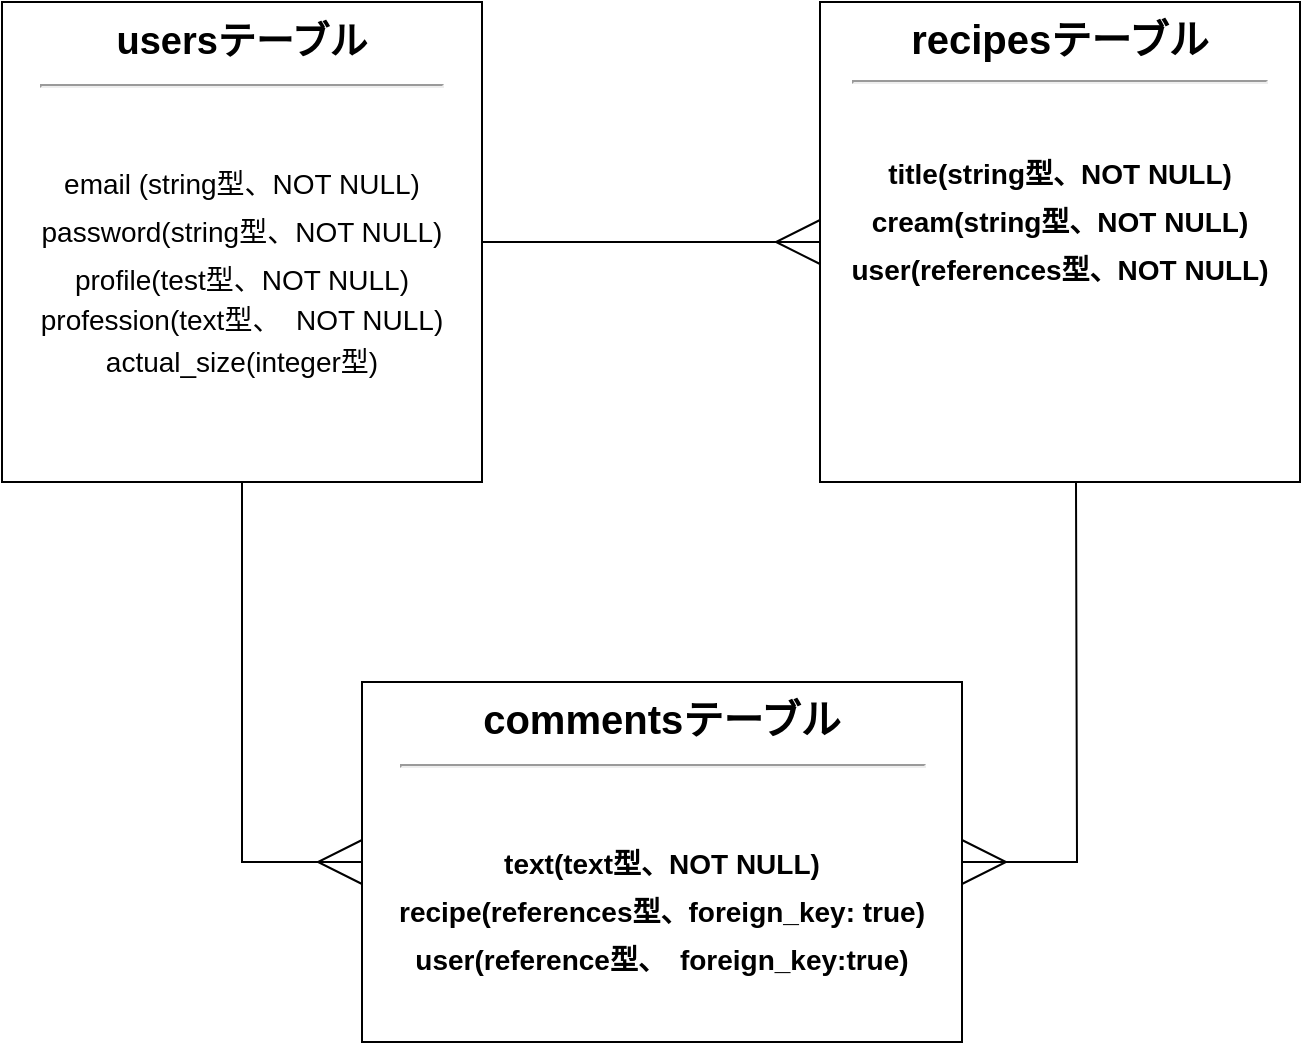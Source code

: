 <mxfile>
    <diagram id="pt0HMZq82Z7VqUQ5neVN" name="ページ1">
        <mxGraphModel dx="728" dy="680" grid="1" gridSize="10" guides="1" tooltips="1" connect="1" arrows="1" fold="1" page="1" pageScale="1" pageWidth="827" pageHeight="1169" math="0" shadow="0">
            <root>
                <mxCell id="0"/>
                <mxCell id="1" parent="0"/>
                <mxCell id="51" value="commentsテーブル&lt;hr&gt;&lt;br&gt;&lt;font style=&quot;font-size: 14px&quot;&gt;text(text型、NOT NULL)&lt;br&gt;recipe(references型、foreign_key: true)&lt;br&gt;user(reference型、　foreign_key:true)&lt;/font&gt;" style="rounded=0;whiteSpace=wrap;html=1;sketch=0;verticalAlign=top;fontStyle=1;fontSize=20;" vertex="1" parent="1">
                    <mxGeometry x="220" y="380" width="300" height="180" as="geometry"/>
                </mxCell>
                <mxCell id="52" value="recipesテーブル&lt;hr style=&quot;font-size: 15px&quot;&gt;&lt;br&gt;&lt;font style=&quot;font-size: 14px&quot;&gt;title(string型、NOT NULL)&lt;br&gt;cream(string型、NOT NULL)&lt;br&gt;user(references型、NOT NULL)&lt;/font&gt;" style="rounded=0;whiteSpace=wrap;html=1;sketch=0;verticalAlign=top;fontStyle=1;fontSize=20;" vertex="1" parent="1">
                    <mxGeometry x="449" y="40" width="240" height="240" as="geometry"/>
                </mxCell>
                <mxCell id="55" value="&lt;font style=&quot;font-size: 19px&quot;&gt;usersテーブル&lt;/font&gt;&lt;hr style=&quot;font-size: 19px&quot;&gt;&lt;font&gt;&lt;br&gt;&lt;font&gt;&lt;span style=&quot;font-weight: normal&quot;&gt;&lt;font style=&quot;font-size: 14px&quot;&gt;email (string型、NOT NULL)&lt;br&gt;password(string型、NOT NULL)&lt;br&gt;profile(test型、NOT NULL)&lt;br&gt;&lt;/font&gt;&lt;/span&gt;&lt;div style=&quot;font-weight: normal ; font-size: 14px ; line-height: 21px&quot;&gt;profession(text型、&amp;nbsp; NOT NULL)&lt;/div&gt;&lt;div style=&quot;font-weight: normal ; font-size: 14px ; line-height: 21px&quot;&gt;actual_size(integer型)&lt;/div&gt;&lt;span style=&quot;font-weight: normal&quot;&gt;&lt;font style=&quot;font-size: 14px&quot;&gt;&lt;br&gt;&lt;/font&gt;&lt;/span&gt;&lt;/font&gt;&lt;/font&gt;" style="rounded=0;whiteSpace=wrap;html=1;sketch=0;verticalAlign=top;fontStyle=1;fontSize=20;" vertex="1" parent="1">
                    <mxGeometry x="40" y="40" width="240" height="240" as="geometry"/>
                </mxCell>
                <mxCell id="62" value="" style="edgeStyle=entityRelationEdgeStyle;fontSize=12;html=1;endArrow=ERmany;entryX=0;entryY=0.5;entryDx=0;entryDy=0;exitX=1;exitY=0.5;exitDx=0;exitDy=0;endSize=20;" edge="1" parent="1" source="55" target="52">
                    <mxGeometry width="100" height="100" relative="1" as="geometry">
                        <mxPoint x="290" y="260" as="sourcePoint"/>
                        <mxPoint x="390" y="160" as="targetPoint"/>
                    </mxGeometry>
                </mxCell>
                <mxCell id="69" value="" style="fontSize=12;html=1;endArrow=ERmany;edgeStyle=elbowEdgeStyle;rounded=0;exitX=0.5;exitY=1;exitDx=0;exitDy=0;endFill=0;endSize=20;" edge="1" parent="1" source="55" target="51">
                    <mxGeometry width="100" height="100" relative="1" as="geometry">
                        <mxPoint x="133" y="340" as="sourcePoint"/>
                        <mxPoint x="200" y="350" as="targetPoint"/>
                        <Array as="points">
                            <mxPoint x="160" y="470"/>
                        </Array>
                    </mxGeometry>
                </mxCell>
                <mxCell id="70" value="" style="fontSize=12;html=1;endArrow=none;endSize=20;edgeStyle=orthogonalEdgeStyle;rounded=0;startArrow=ERmany;startFill=0;endFill=0;exitX=1;exitY=0.5;exitDx=0;exitDy=0;targetPerimeterSpacing=20;sourcePerimeterSpacing=0;startSize=20;" edge="1" parent="1" source="51">
                    <mxGeometry width="100" height="100" relative="1" as="geometry">
                        <mxPoint x="577" y="520" as="sourcePoint"/>
                        <mxPoint x="577" y="280" as="targetPoint"/>
                    </mxGeometry>
                </mxCell>
            </root>
        </mxGraphModel>
    </diagram>
</mxfile>